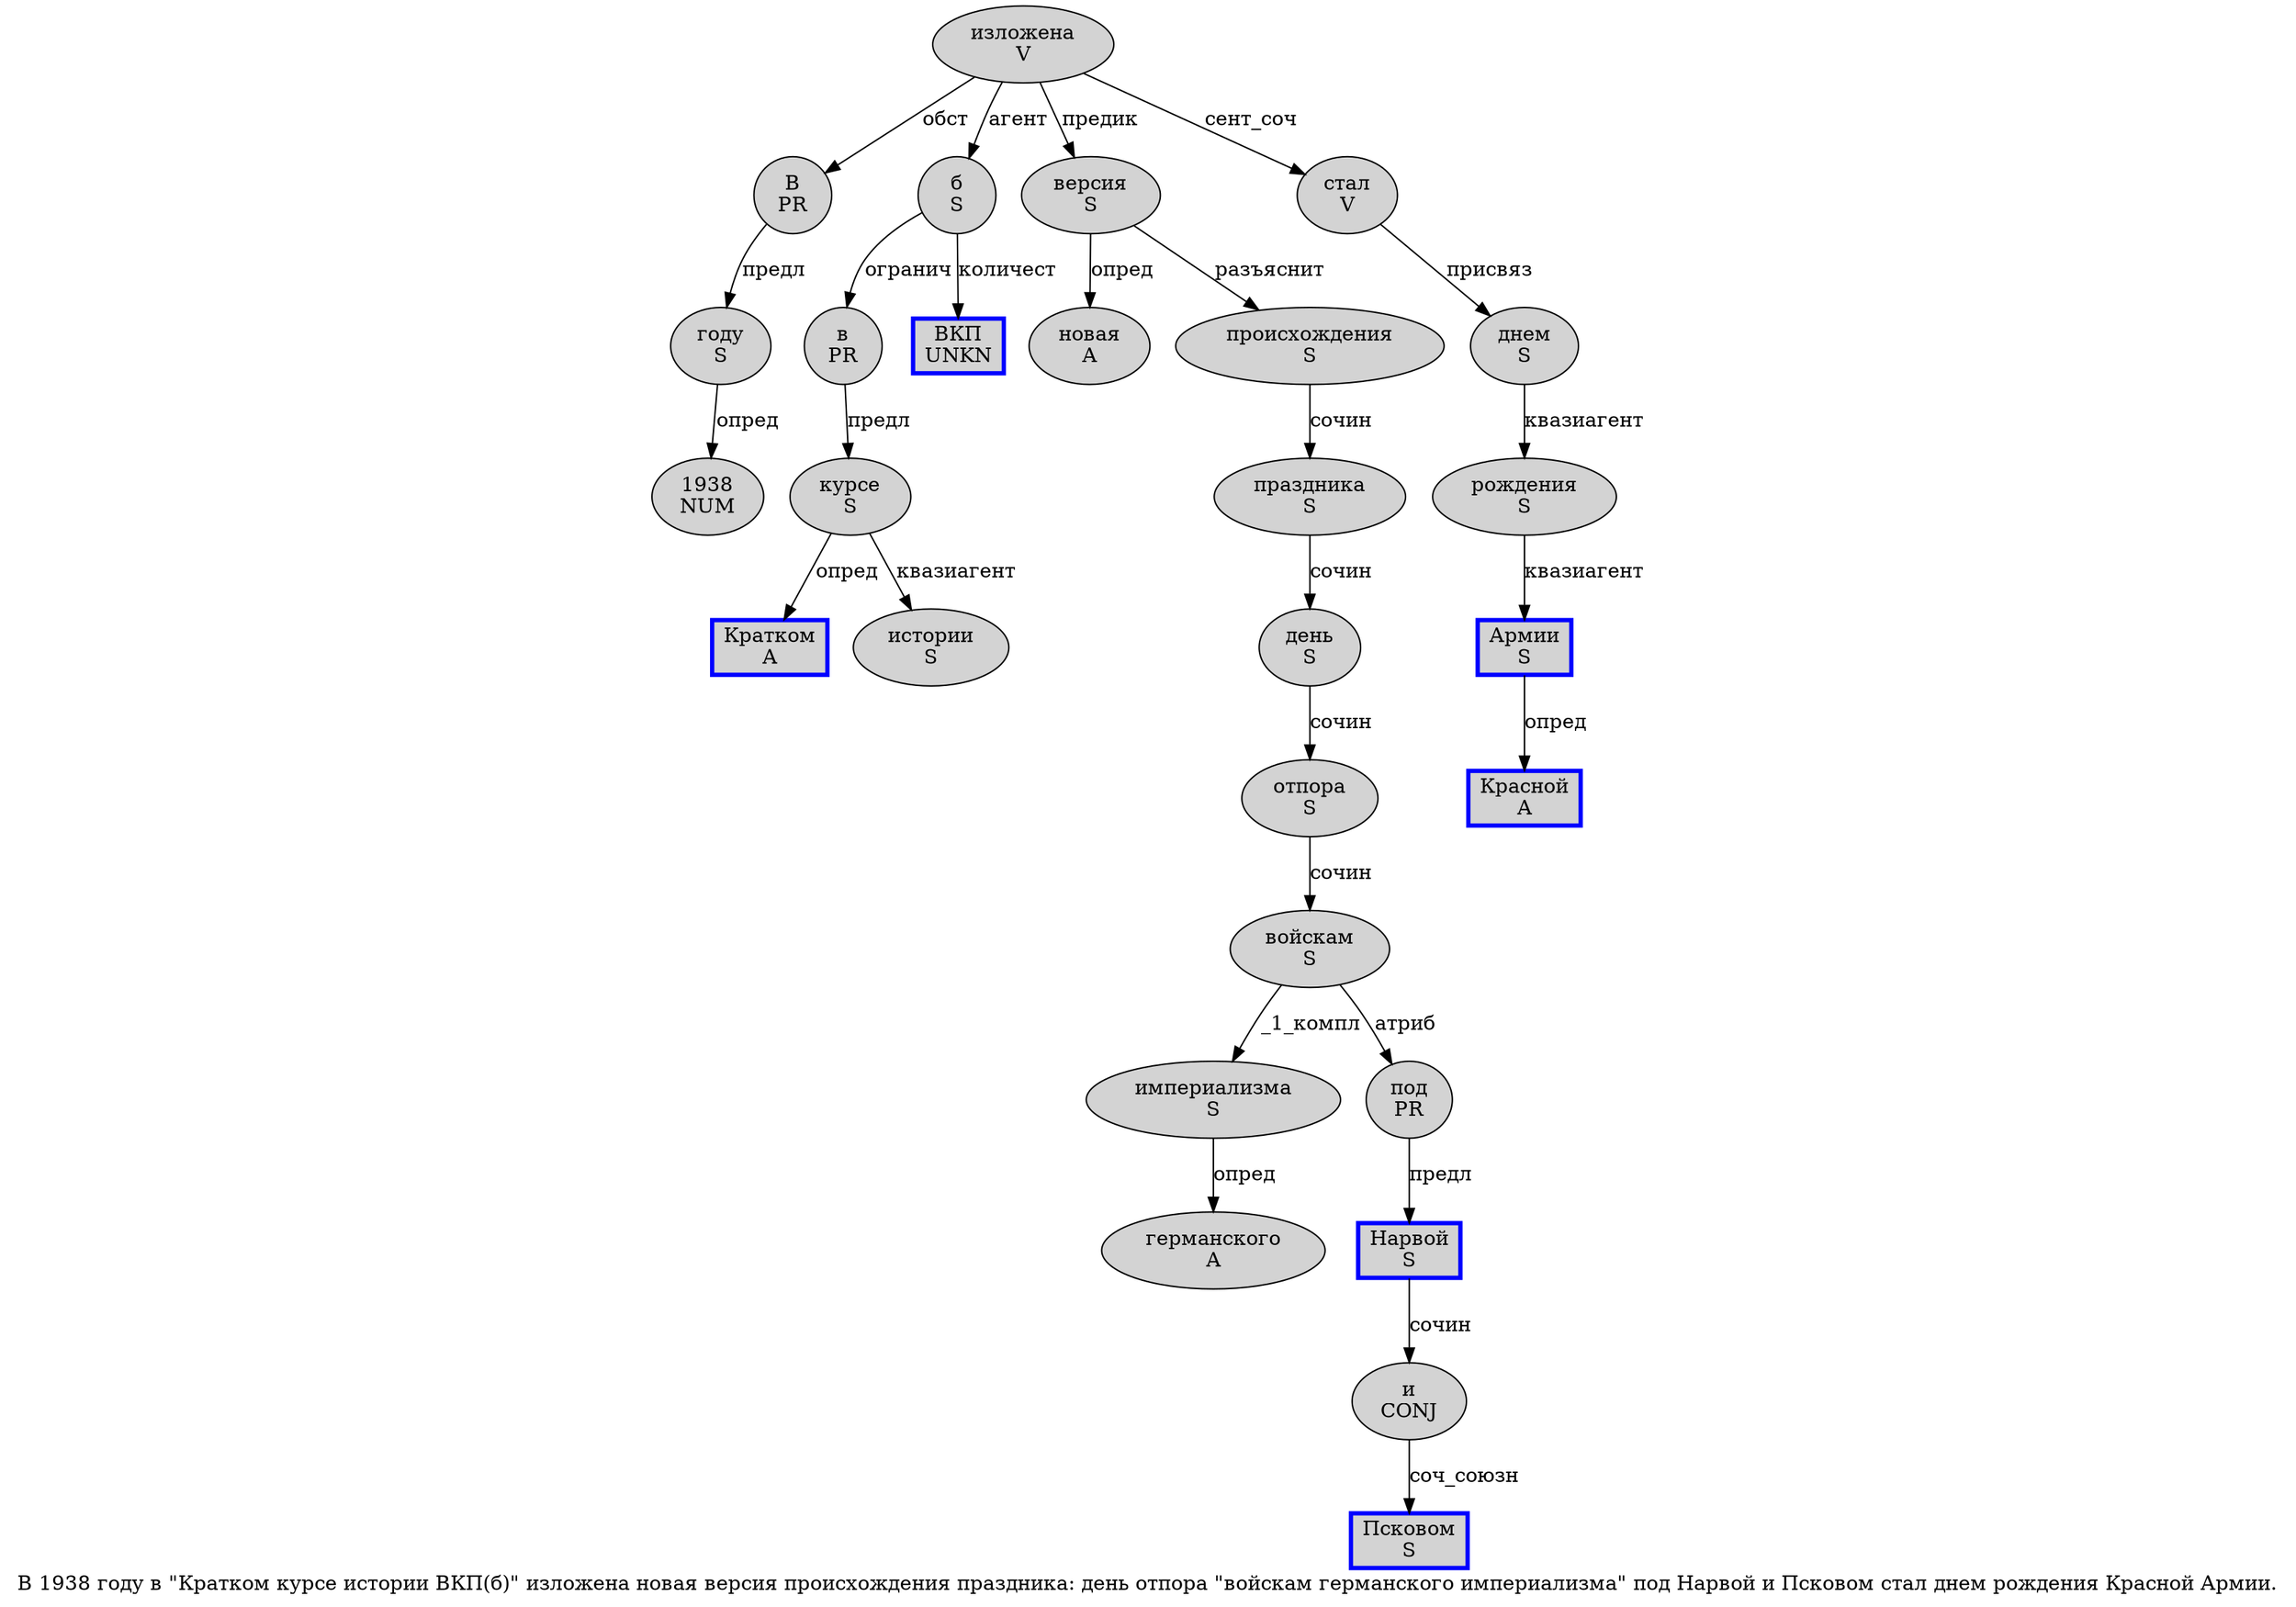digraph SENTENCE_733 {
	graph [label="В 1938 году в \"Кратком курсе истории ВКП(б)\" изложена новая версия происхождения праздника: день отпора \"войскам германского империализма\" под Нарвой и Псковом стал днем рождения Красной Армии."]
	node [style=filled]
		0 [label="В
PR" color="" fillcolor=lightgray penwidth=1 shape=ellipse]
		1 [label="1938
NUM" color="" fillcolor=lightgray penwidth=1 shape=ellipse]
		2 [label="году
S" color="" fillcolor=lightgray penwidth=1 shape=ellipse]
		3 [label="в
PR" color="" fillcolor=lightgray penwidth=1 shape=ellipse]
		5 [label="Кратком
A" color=blue fillcolor=lightgray penwidth=3 shape=box]
		6 [label="курсе
S" color="" fillcolor=lightgray penwidth=1 shape=ellipse]
		7 [label="истории
S" color="" fillcolor=lightgray penwidth=1 shape=ellipse]
		8 [label="ВКП
UNKN" color=blue fillcolor=lightgray penwidth=3 shape=box]
		10 [label="б
S" color="" fillcolor=lightgray penwidth=1 shape=ellipse]
		13 [label="изложена
V" color="" fillcolor=lightgray penwidth=1 shape=ellipse]
		14 [label="новая
A" color="" fillcolor=lightgray penwidth=1 shape=ellipse]
		15 [label="версия
S" color="" fillcolor=lightgray penwidth=1 shape=ellipse]
		16 [label="происхождения
S" color="" fillcolor=lightgray penwidth=1 shape=ellipse]
		17 [label="праздника
S" color="" fillcolor=lightgray penwidth=1 shape=ellipse]
		19 [label="день
S" color="" fillcolor=lightgray penwidth=1 shape=ellipse]
		20 [label="отпора
S" color="" fillcolor=lightgray penwidth=1 shape=ellipse]
		22 [label="войскам
S" color="" fillcolor=lightgray penwidth=1 shape=ellipse]
		23 [label="германского
A" color="" fillcolor=lightgray penwidth=1 shape=ellipse]
		24 [label="империализма
S" color="" fillcolor=lightgray penwidth=1 shape=ellipse]
		26 [label="под
PR" color="" fillcolor=lightgray penwidth=1 shape=ellipse]
		27 [label="Нарвой
S" color=blue fillcolor=lightgray penwidth=3 shape=box]
		28 [label="и
CONJ" color="" fillcolor=lightgray penwidth=1 shape=ellipse]
		29 [label="Псковом
S" color=blue fillcolor=lightgray penwidth=3 shape=box]
		30 [label="стал
V" color="" fillcolor=lightgray penwidth=1 shape=ellipse]
		31 [label="днем
S" color="" fillcolor=lightgray penwidth=1 shape=ellipse]
		32 [label="рождения
S" color="" fillcolor=lightgray penwidth=1 shape=ellipse]
		33 [label="Красной
A" color=blue fillcolor=lightgray penwidth=3 shape=box]
		34 [label="Армии
S" color=blue fillcolor=lightgray penwidth=3 shape=box]
			10 -> 3 [label="огранич"]
			10 -> 8 [label="количест"]
			24 -> 23 [label="опред"]
			27 -> 28 [label="сочин"]
			6 -> 5 [label="опред"]
			6 -> 7 [label="квазиагент"]
			2 -> 1 [label="опред"]
			32 -> 34 [label="квазиагент"]
			0 -> 2 [label="предл"]
			13 -> 0 [label="обст"]
			13 -> 10 [label="агент"]
			13 -> 15 [label="предик"]
			13 -> 30 [label="сент_соч"]
			30 -> 31 [label="присвяз"]
			19 -> 20 [label="сочин"]
			22 -> 24 [label="_1_компл"]
			22 -> 26 [label="атриб"]
			28 -> 29 [label="соч_союзн"]
			26 -> 27 [label="предл"]
			16 -> 17 [label="сочин"]
			15 -> 14 [label="опред"]
			15 -> 16 [label="разъяснит"]
			17 -> 19 [label="сочин"]
			34 -> 33 [label="опред"]
			20 -> 22 [label="сочин"]
			3 -> 6 [label="предл"]
			31 -> 32 [label="квазиагент"]
}